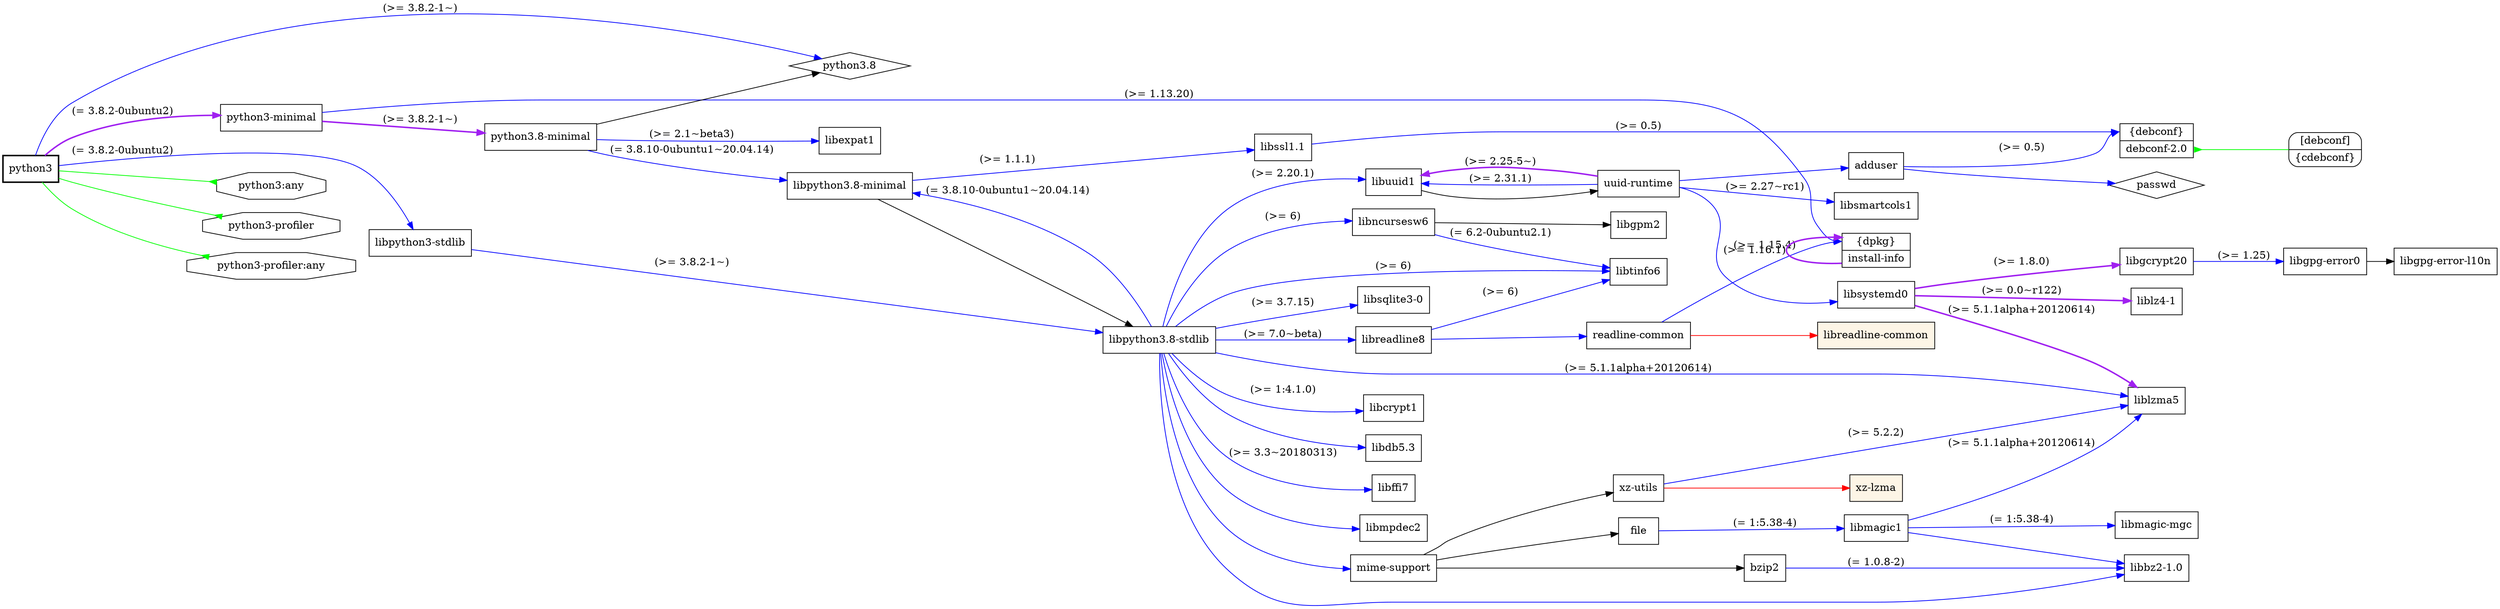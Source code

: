 digraph "python3" {
	rankdir=LR;
	node [shape=box];
	"python3" -> "python3-minimal" [color=purple,style=bold,label="(= 3.8.2-0ubuntu2)"];
	"python3-minimal" -> "python3.8-minimal" [color=purple,style=bold,label="(>= 3.8.2-1~)"];
	"python3.8-minimal" -> "libpython3.8-minimal" [color=blue,label="(= 3.8.10-0ubuntu1~20.04.14)"];
	"libpython3.8-minimal" -> "libssl1.1" [color=blue,label="(>= 1.1.1)"];
	"libssl1.1" -> "alt1":"debconf" [color=blue,label="(>= 0.5)"];
	"alt1":"debconf-2.0" -> virt1 [dir=back,arrowtail=inv,color=green];
	"libpython3.8-minimal" -> "libpython3.8-stdlib";
	"libpython3.8-stdlib" -> "libpython3.8-minimal" [color=blue,label="(= 3.8.10-0ubuntu1~20.04.14)"];
	"libpython3.8-stdlib" -> "mime-support" [color=blue];
	"mime-support" -> "bzip2";
	"bzip2" -> "libbz2-1.0" [color=blue,label="(= 1.0.8-2)"];
	"mime-support" -> "file";
	"file" -> "libmagic1" [color=blue,label="(= 1:5.38-4)"];
	"libmagic1" -> "libbz2-1.0" [color=blue];
	"libmagic1" -> "liblzma5" [color=blue,label="(>= 5.1.1alpha+20120614)"];
	"libmagic1" -> "libmagic-mgc" [color=blue,label="(= 1:5.38-4)"];
	"mime-support" -> "xz-utils";
	"xz-utils" -> "liblzma5" [color=blue,label="(>= 5.2.2)"];
	"xz-utils" -> "xz-lzma" [color=red];
	"libpython3.8-stdlib" -> "libbz2-1.0" [color=blue];
	"libpython3.8-stdlib" -> "libcrypt1" [color=blue,label="(>= 1:4.1.0)"];
	"libpython3.8-stdlib" -> "libdb5.3" [color=blue];
	"libpython3.8-stdlib" -> "libffi7" [color=blue,label="(>= 3.3~20180313)"];
	"libpython3.8-stdlib" -> "liblzma5" [color=blue,label="(>= 5.1.1alpha+20120614)"];
	"libpython3.8-stdlib" -> "libmpdec2" [color=blue];
	"libpython3.8-stdlib" -> "libncursesw6" [color=blue,label="(>= 6)"];
	"libncursesw6" -> "libtinfo6" [color=blue,label="(= 6.2-0ubuntu2.1)"];
	"libncursesw6" -> "libgpm2";
	"libpython3.8-stdlib" -> "libreadline8" [color=blue,label="(>= 7.0~beta)"];
	"libreadline8" -> "readline-common" [color=blue];
	"readline-common" -> "alt2":"dpkg" [color=blue,label="(>= 1.15.4)"];
	"alt2":"install-info" -> "alt2":"dpkg" [color=purple,style=bold,label="(>= 1.16.1)"];
	"readline-common" -> "libreadline-common" [color=red];
	"libreadline8" -> "libtinfo6" [color=blue,label="(>= 6)"];
	"libpython3.8-stdlib" -> "libsqlite3-0" [color=blue,label="(>= 3.7.15)"];
	"libpython3.8-stdlib" -> "libtinfo6" [color=blue,label="(>= 6)"];
	"libpython3.8-stdlib" -> "libuuid1" [color=blue,label="(>= 2.20.1)"];
	"libuuid1" -> "uuid-runtime";
	"uuid-runtime" -> "libuuid1" [color=purple,style=bold,label="(>= 2.25-5~)"];
	"uuid-runtime" -> "adduser" [color=blue];
	"adduser" -> "passwd" [color=blue];
	"adduser" -> "alt1":"debconf" [color=blue,label="(>= 0.5)"];
	"uuid-runtime" -> "libsmartcols1" [color=blue,label="(>= 2.27~rc1)"];
	"uuid-runtime" -> "libsystemd0" [color=blue];
	"libsystemd0" -> "libgcrypt20" [color=purple,style=bold,label="(>= 1.8.0)"];
	"libgcrypt20" -> "libgpg-error0" [color=blue,label="(>= 1.25)"];
	"libgpg-error0" -> "libgpg-error-l10n";
	"libsystemd0" -> "liblz4-1" [color=purple,style=bold,label="(>= 0.0~r122)"];
	"libsystemd0" -> "liblzma5" [color=purple,style=bold,label="(>= 5.1.1alpha+20120614)"];
	"uuid-runtime" -> "libuuid1" [color=blue,label="(>= 2.31.1)"];
	"python3.8-minimal" -> "libexpat1" [color=blue,label="(>= 2.1~beta3)"];
	"python3.8-minimal" -> "python3.8";
	"python3-minimal" -> "alt2":"dpkg" [color=blue,label="(>= 1.13.20)"];
	"python3" -> "python3.8" [color=blue,label="(>= 3.8.2-1~)"];
	"python3" -> "libpython3-stdlib" [color=blue,label="(= 3.8.2-0ubuntu2)"];
	"libpython3-stdlib" -> "libpython3.8-stdlib" [color=blue,label="(>= 3.8.2-1~)"];
	"python3" -> "python3:any" [arrowhead=inv,color=green];
	"python3:any" [shape=octagon];
	"python3" -> "python3-profiler" [arrowhead=inv,color=green];
	"python3-profiler" [shape=octagon];
	"python3" -> "python3-profiler:any" [arrowhead=inv,color=green];
	"python3-profiler:any" [shape=octagon];
	"python3" [style="setlinewidth(2)"]
	"libreadline-common" [style=filled,fillcolor=oldlace];
	"xz-lzma" [style=filled,fillcolor=oldlace];
	alt1 [
		shape = "record"
		label = "<debconf> \{debconf\} | <debconf-2.0> debconf-2.0"
	]
	alt2 [
		shape = "record"
		label = "<dpkg> \{dpkg\} | <install-info> install-info"
	]
	virt1 [
		shape = "record"
		style = "rounded"
		label = "<debconf> [debconf] | <cdebconf> \{cdebconf\}"
	]
	"passwd" [shape=diamond];
	"python3.8" [shape=diamond];
}
// Excluded dependencies:
// libc6 zlib1g
// total size of all shown packages: 40121344
// download size of all shown packages: 6929088
